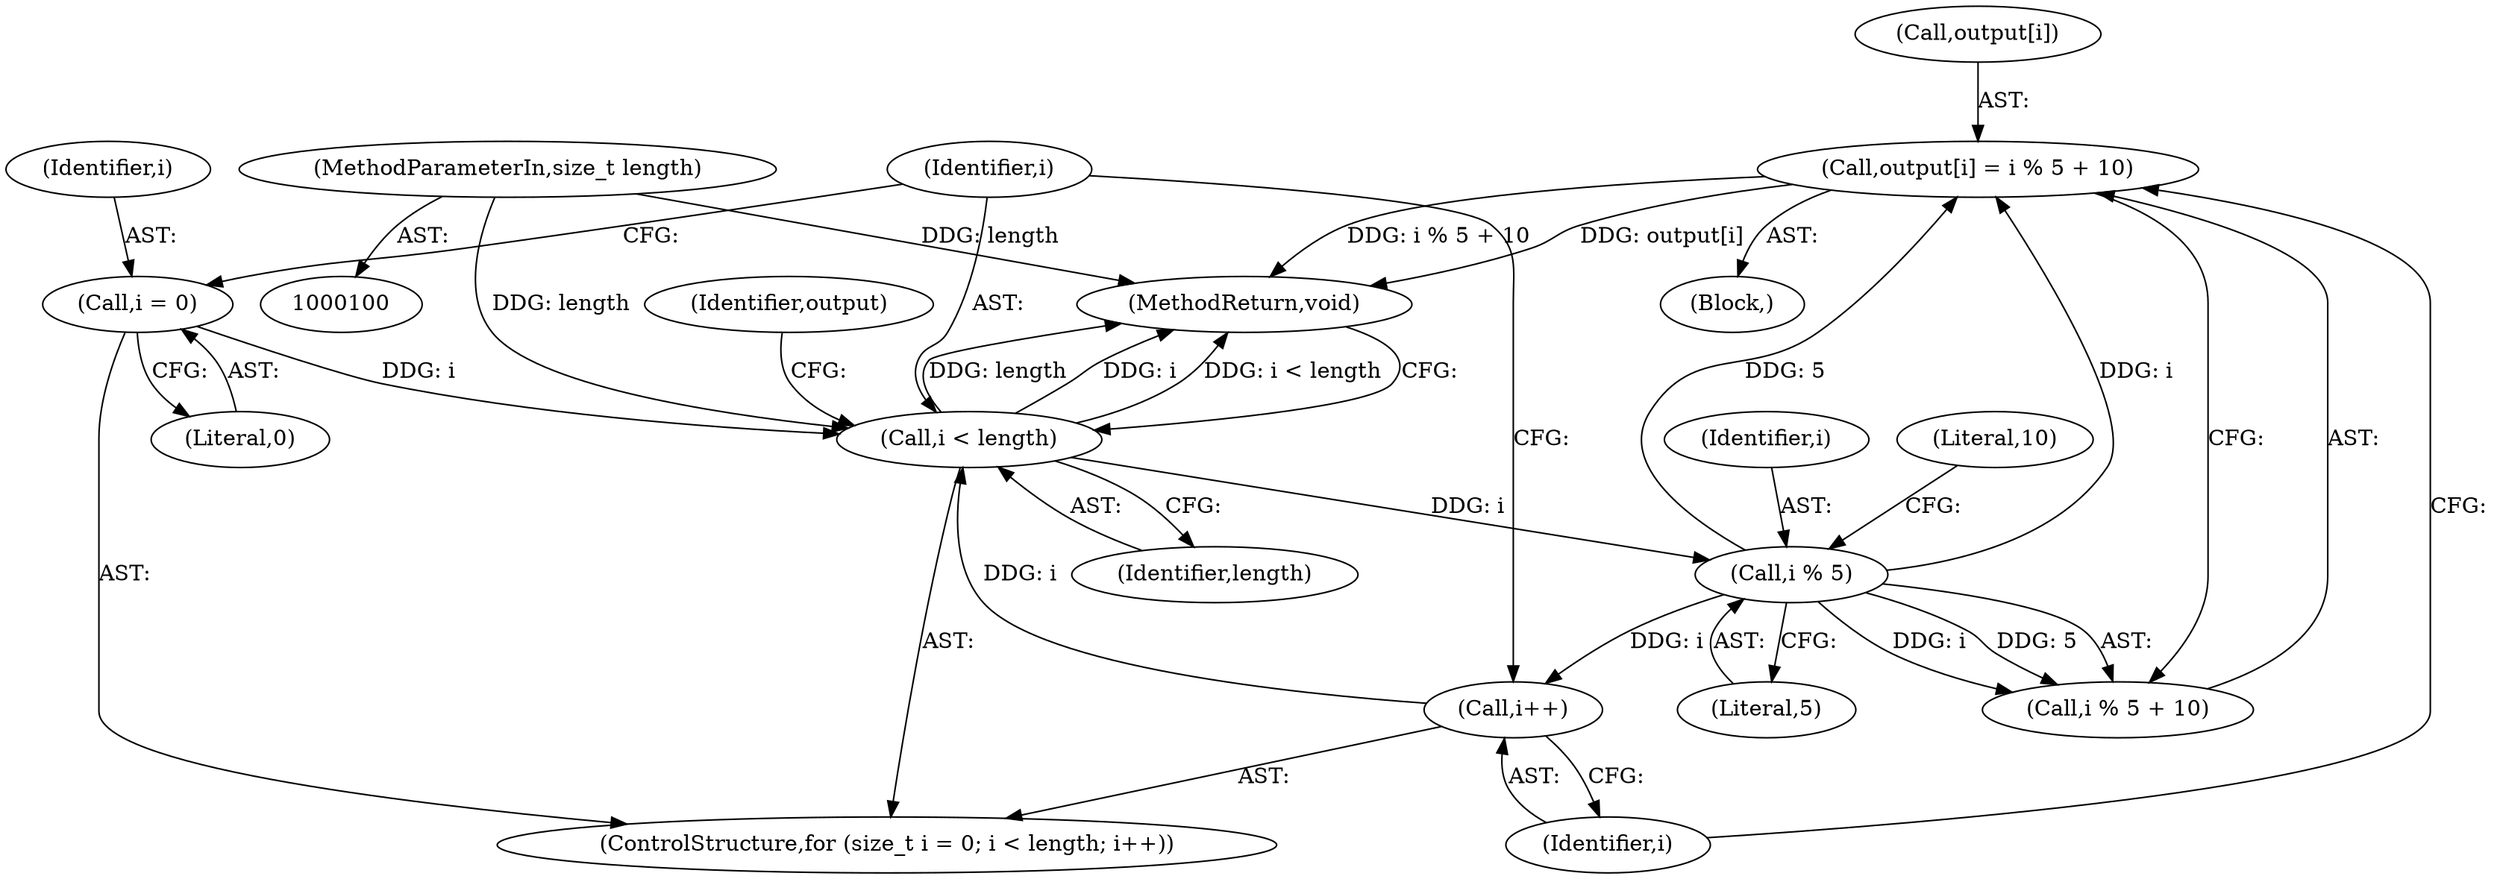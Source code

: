 digraph "1_Chrome_802ecdb9cee0d66fe546bdf24e98150f8f716ad8_9@array" {
"1000121" [label="(Call,output[i] = i % 5 + 10)"];
"1000126" [label="(Call,i % 5)"];
"1000115" [label="(Call,i < length)"];
"1000112" [label="(Call,i = 0)"];
"1000118" [label="(Call,i++)"];
"1000102" [label="(MethodParameterIn,size_t length)"];
"1000116" [label="(Identifier,i)"];
"1000130" [label="(MethodReturn,void)"];
"1000117" [label="(Identifier,length)"];
"1000125" [label="(Call,i % 5 + 10)"];
"1000102" [label="(MethodParameterIn,size_t length)"];
"1000114" [label="(Literal,0)"];
"1000120" [label="(Block,)"];
"1000115" [label="(Call,i < length)"];
"1000110" [label="(ControlStructure,for (size_t i = 0; i < length; i++))"];
"1000127" [label="(Identifier,i)"];
"1000119" [label="(Identifier,i)"];
"1000118" [label="(Call,i++)"];
"1000113" [label="(Identifier,i)"];
"1000129" [label="(Literal,10)"];
"1000123" [label="(Identifier,output)"];
"1000112" [label="(Call,i = 0)"];
"1000128" [label="(Literal,5)"];
"1000122" [label="(Call,output[i])"];
"1000126" [label="(Call,i % 5)"];
"1000121" [label="(Call,output[i] = i % 5 + 10)"];
"1000121" -> "1000120"  [label="AST: "];
"1000121" -> "1000125"  [label="CFG: "];
"1000122" -> "1000121"  [label="AST: "];
"1000125" -> "1000121"  [label="AST: "];
"1000119" -> "1000121"  [label="CFG: "];
"1000121" -> "1000130"  [label="DDG: i % 5 + 10"];
"1000121" -> "1000130"  [label="DDG: output[i]"];
"1000126" -> "1000121"  [label="DDG: i"];
"1000126" -> "1000121"  [label="DDG: 5"];
"1000126" -> "1000125"  [label="AST: "];
"1000126" -> "1000128"  [label="CFG: "];
"1000127" -> "1000126"  [label="AST: "];
"1000128" -> "1000126"  [label="AST: "];
"1000129" -> "1000126"  [label="CFG: "];
"1000126" -> "1000118"  [label="DDG: i"];
"1000126" -> "1000125"  [label="DDG: i"];
"1000126" -> "1000125"  [label="DDG: 5"];
"1000115" -> "1000126"  [label="DDG: i"];
"1000115" -> "1000110"  [label="AST: "];
"1000115" -> "1000117"  [label="CFG: "];
"1000116" -> "1000115"  [label="AST: "];
"1000117" -> "1000115"  [label="AST: "];
"1000123" -> "1000115"  [label="CFG: "];
"1000130" -> "1000115"  [label="CFG: "];
"1000115" -> "1000130"  [label="DDG: length"];
"1000115" -> "1000130"  [label="DDG: i"];
"1000115" -> "1000130"  [label="DDG: i < length"];
"1000112" -> "1000115"  [label="DDG: i"];
"1000118" -> "1000115"  [label="DDG: i"];
"1000102" -> "1000115"  [label="DDG: length"];
"1000112" -> "1000110"  [label="AST: "];
"1000112" -> "1000114"  [label="CFG: "];
"1000113" -> "1000112"  [label="AST: "];
"1000114" -> "1000112"  [label="AST: "];
"1000116" -> "1000112"  [label="CFG: "];
"1000118" -> "1000110"  [label="AST: "];
"1000118" -> "1000119"  [label="CFG: "];
"1000119" -> "1000118"  [label="AST: "];
"1000116" -> "1000118"  [label="CFG: "];
"1000102" -> "1000100"  [label="AST: "];
"1000102" -> "1000130"  [label="DDG: length"];
}
